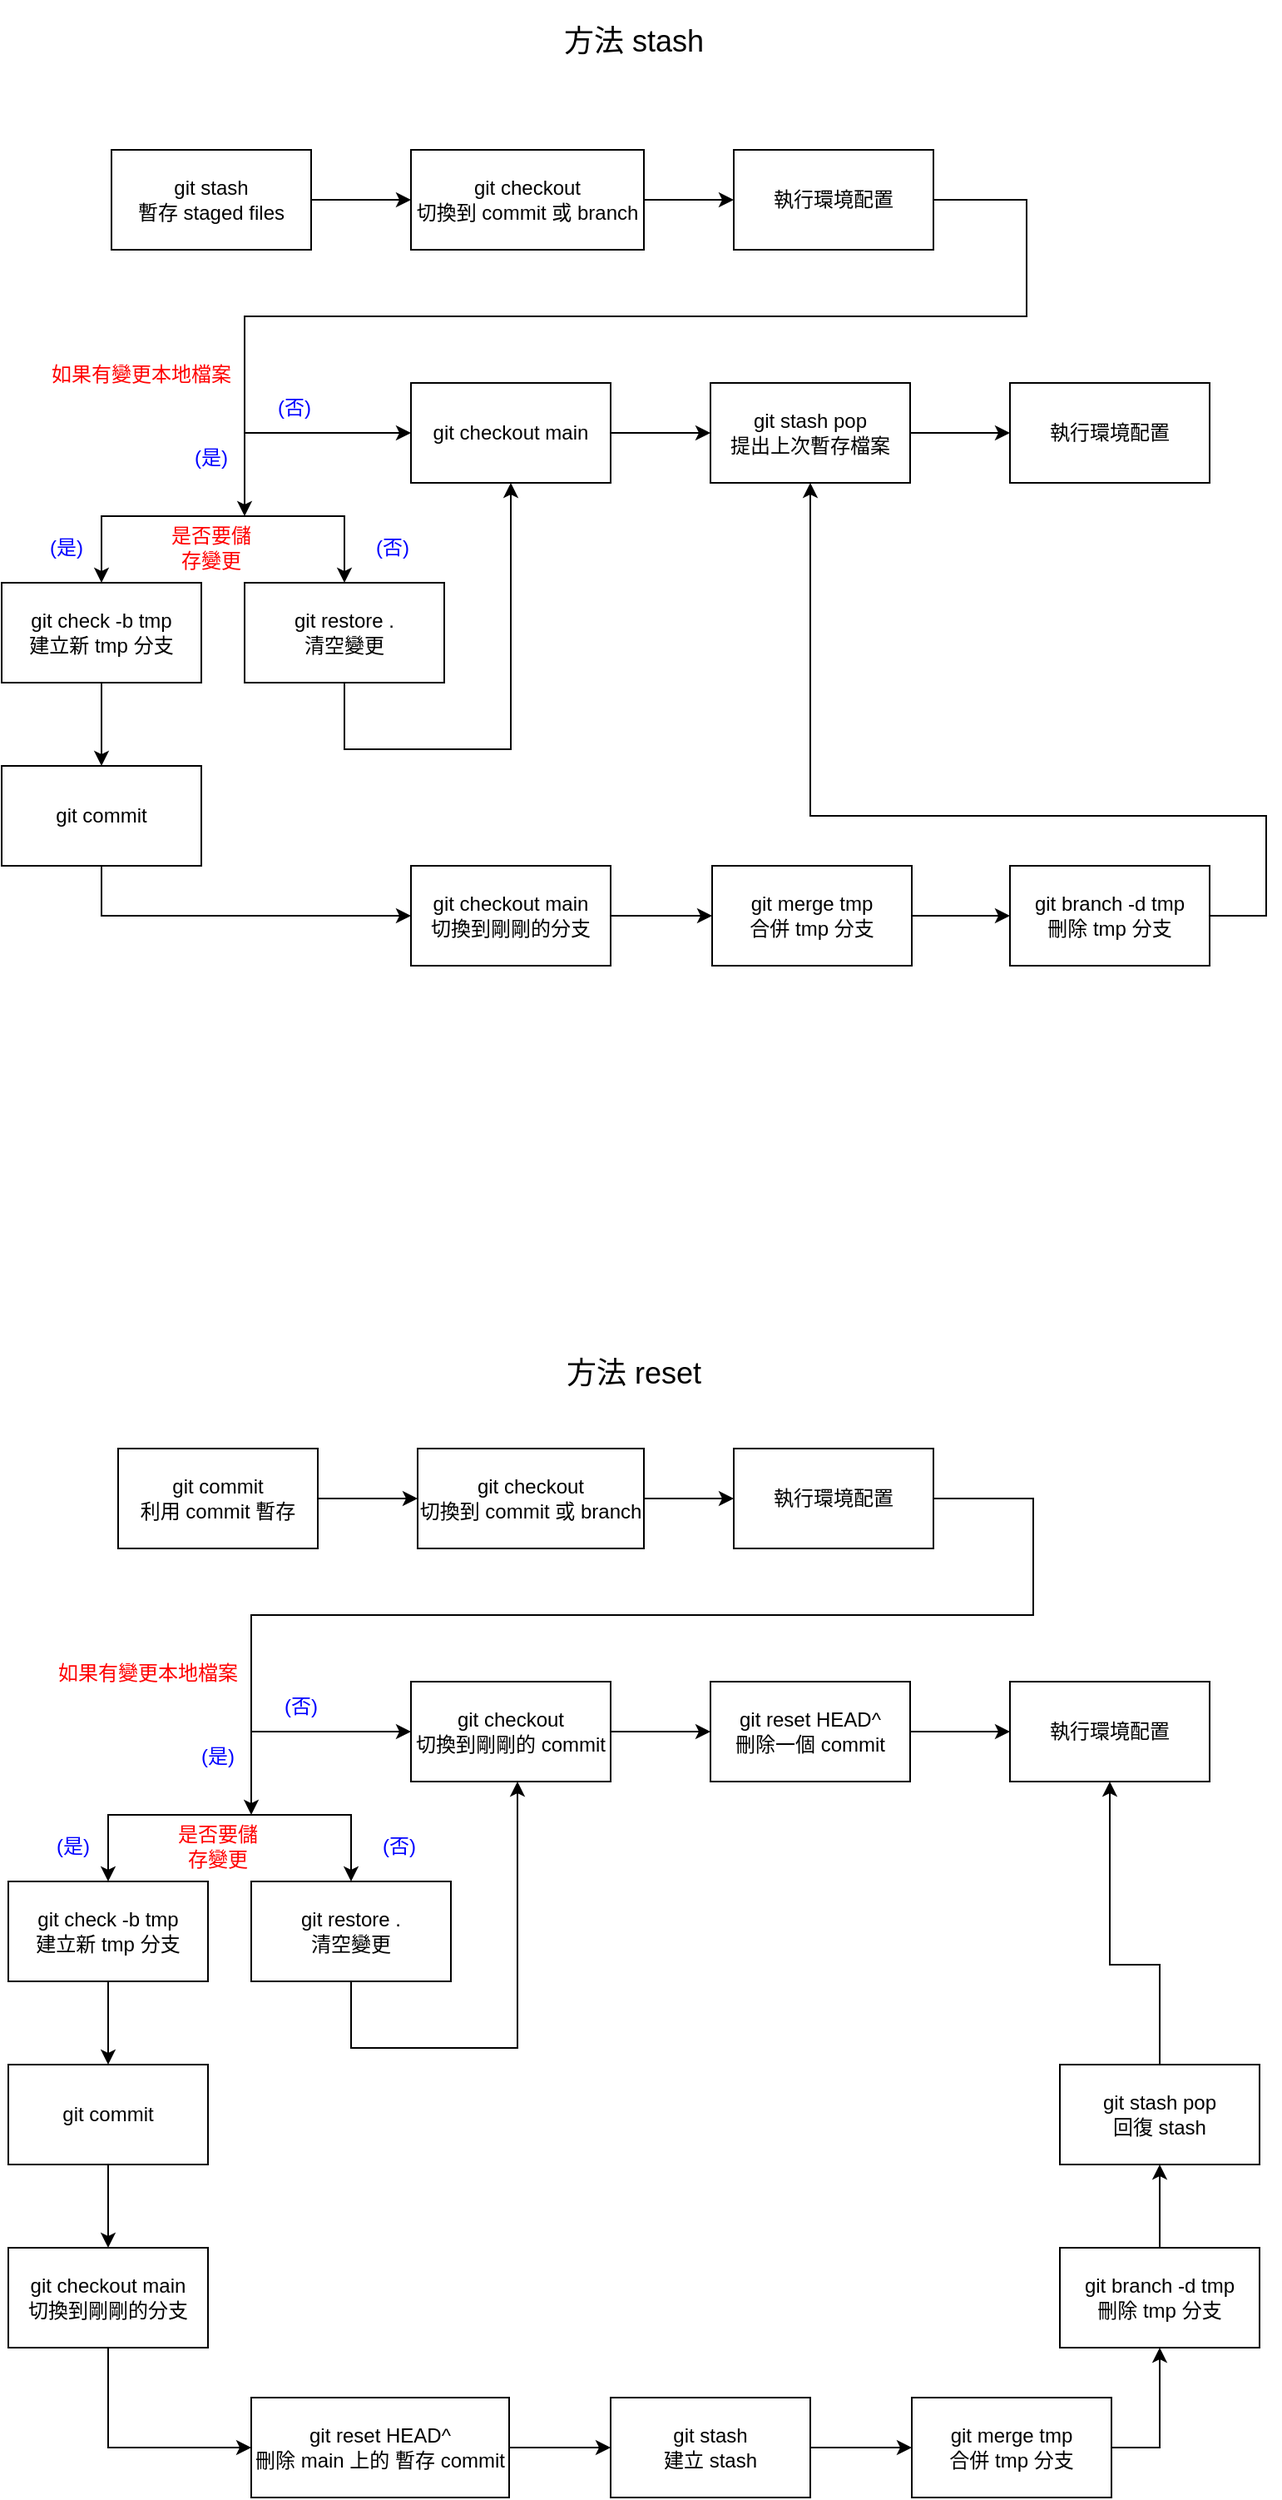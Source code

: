 <mxfile version="24.6.1" type="device">
  <diagram id="C5RBs43oDa-KdzZeNtuy" name="Page-1">
    <mxGraphModel dx="1292" dy="974" grid="1" gridSize="10" guides="1" tooltips="1" connect="1" arrows="1" fold="1" page="1" pageScale="1" pageWidth="827" pageHeight="1169" math="0" shadow="0">
      <root>
        <mxCell id="WIyWlLk6GJQsqaUBKTNV-0" />
        <mxCell id="WIyWlLk6GJQsqaUBKTNV-1" parent="WIyWlLk6GJQsqaUBKTNV-0" />
        <mxCell id="qXbqn0QrzcKyMqXNzE_A-0" value="git stash&lt;div&gt;暫存 staged files&lt;/div&gt;" style="rounded=0;whiteSpace=wrap;html=1;" parent="WIyWlLk6GJQsqaUBKTNV-1" vertex="1">
          <mxGeometry x="100" y="120" width="120" height="60" as="geometry" />
        </mxCell>
        <mxCell id="qXbqn0QrzcKyMqXNzE_A-1" value="git checkout&lt;div&gt;切換到 commit 或 branch&lt;/div&gt;" style="rounded=0;whiteSpace=wrap;html=1;" parent="WIyWlLk6GJQsqaUBKTNV-1" vertex="1">
          <mxGeometry x="280" y="120" width="140" height="60" as="geometry" />
        </mxCell>
        <mxCell id="qXbqn0QrzcKyMqXNzE_A-2" value="執行環境配置" style="rounded=0;whiteSpace=wrap;html=1;" parent="WIyWlLk6GJQsqaUBKTNV-1" vertex="1">
          <mxGeometry x="474" y="120" width="120" height="60" as="geometry" />
        </mxCell>
        <mxCell id="qXbqn0QrzcKyMqXNzE_A-3" value="" style="endArrow=classic;html=1;rounded=0;exitX=1;exitY=0.5;exitDx=0;exitDy=0;entryX=0;entryY=0.5;entryDx=0;entryDy=0;" parent="WIyWlLk6GJQsqaUBKTNV-1" source="qXbqn0QrzcKyMqXNzE_A-0" target="qXbqn0QrzcKyMqXNzE_A-1" edge="1">
          <mxGeometry width="50" height="50" relative="1" as="geometry">
            <mxPoint x="260" y="280" as="sourcePoint" />
            <mxPoint x="310" y="230" as="targetPoint" />
          </mxGeometry>
        </mxCell>
        <mxCell id="qXbqn0QrzcKyMqXNzE_A-4" value="" style="endArrow=classic;html=1;rounded=0;exitX=1;exitY=0.5;exitDx=0;exitDy=0;entryX=0;entryY=0.5;entryDx=0;entryDy=0;" parent="WIyWlLk6GJQsqaUBKTNV-1" source="qXbqn0QrzcKyMqXNzE_A-1" target="qXbqn0QrzcKyMqXNzE_A-2" edge="1">
          <mxGeometry width="50" height="50" relative="1" as="geometry">
            <mxPoint x="390" y="300" as="sourcePoint" />
            <mxPoint x="440" y="250" as="targetPoint" />
          </mxGeometry>
        </mxCell>
        <mxCell id="qXbqn0QrzcKyMqXNzE_A-5" value="" style="endArrow=classic;html=1;rounded=0;exitX=1;exitY=0.5;exitDx=0;exitDy=0;entryX=0;entryY=0.5;entryDx=0;entryDy=0;" parent="WIyWlLk6GJQsqaUBKTNV-1" source="qXbqn0QrzcKyMqXNzE_A-2" target="qXbqn0QrzcKyMqXNzE_A-6" edge="1">
          <mxGeometry width="50" height="50" relative="1" as="geometry">
            <mxPoint x="730" y="180" as="sourcePoint" />
            <mxPoint x="240" y="290" as="targetPoint" />
            <Array as="points">
              <mxPoint x="650" y="150" />
              <mxPoint x="650" y="220" />
              <mxPoint x="180" y="220" />
              <mxPoint x="180" y="290" />
            </Array>
          </mxGeometry>
        </mxCell>
        <mxCell id="qXbqn0QrzcKyMqXNzE_A-6" value="git checkout main" style="rounded=0;whiteSpace=wrap;html=1;" parent="WIyWlLk6GJQsqaUBKTNV-1" vertex="1">
          <mxGeometry x="280" y="260" width="120" height="60" as="geometry" />
        </mxCell>
        <mxCell id="qXbqn0QrzcKyMqXNzE_A-7" value="git stash pop&lt;div&gt;提出上次暫存檔案&lt;/div&gt;" style="rounded=0;whiteSpace=wrap;html=1;" parent="WIyWlLk6GJQsqaUBKTNV-1" vertex="1">
          <mxGeometry x="460" y="260" width="120" height="60" as="geometry" />
        </mxCell>
        <mxCell id="qXbqn0QrzcKyMqXNzE_A-8" value="" style="endArrow=classic;html=1;rounded=0;entryX=0;entryY=0.5;entryDx=0;entryDy=0;exitX=1;exitY=0.5;exitDx=0;exitDy=0;" parent="WIyWlLk6GJQsqaUBKTNV-1" source="qXbqn0QrzcKyMqXNzE_A-6" target="qXbqn0QrzcKyMqXNzE_A-7" edge="1">
          <mxGeometry width="50" height="50" relative="1" as="geometry">
            <mxPoint x="330" y="410" as="sourcePoint" />
            <mxPoint x="380" y="360" as="targetPoint" />
          </mxGeometry>
        </mxCell>
        <mxCell id="qXbqn0QrzcKyMqXNzE_A-9" value="執行環境配置" style="rounded=0;whiteSpace=wrap;html=1;" parent="WIyWlLk6GJQsqaUBKTNV-1" vertex="1">
          <mxGeometry x="640" y="260" width="120" height="60" as="geometry" />
        </mxCell>
        <mxCell id="qXbqn0QrzcKyMqXNzE_A-11" value="" style="endArrow=classic;html=1;rounded=0;entryX=0;entryY=0.5;entryDx=0;entryDy=0;exitX=1;exitY=0.5;exitDx=0;exitDy=0;" parent="WIyWlLk6GJQsqaUBKTNV-1" source="qXbqn0QrzcKyMqXNzE_A-7" target="qXbqn0QrzcKyMqXNzE_A-9" edge="1">
          <mxGeometry width="50" height="50" relative="1" as="geometry">
            <mxPoint x="510" y="460" as="sourcePoint" />
            <mxPoint x="560" y="410" as="targetPoint" />
          </mxGeometry>
        </mxCell>
        <mxCell id="qXbqn0QrzcKyMqXNzE_A-12" value="git commit&lt;div&gt;利用 commit 暫存&lt;/div&gt;" style="rounded=0;whiteSpace=wrap;html=1;" parent="WIyWlLk6GJQsqaUBKTNV-1" vertex="1">
          <mxGeometry x="104" y="900" width="120" height="60" as="geometry" />
        </mxCell>
        <mxCell id="qXbqn0QrzcKyMqXNzE_A-13" value="git checkout&lt;div&gt;切換到 commit 或 branch&lt;/div&gt;" style="rounded=0;whiteSpace=wrap;html=1;" parent="WIyWlLk6GJQsqaUBKTNV-1" vertex="1">
          <mxGeometry x="284" y="900" width="136" height="60" as="geometry" />
        </mxCell>
        <mxCell id="qXbqn0QrzcKyMqXNzE_A-14" value="執行環境配置" style="rounded=0;whiteSpace=wrap;html=1;" parent="WIyWlLk6GJQsqaUBKTNV-1" vertex="1">
          <mxGeometry x="474" y="900" width="120" height="60" as="geometry" />
        </mxCell>
        <mxCell id="qXbqn0QrzcKyMqXNzE_A-15" value="" style="endArrow=classic;html=1;rounded=0;exitX=1;exitY=0.5;exitDx=0;exitDy=0;entryX=0;entryY=0.5;entryDx=0;entryDy=0;" parent="WIyWlLk6GJQsqaUBKTNV-1" source="qXbqn0QrzcKyMqXNzE_A-12" target="qXbqn0QrzcKyMqXNzE_A-13" edge="1">
          <mxGeometry width="50" height="50" relative="1" as="geometry">
            <mxPoint x="264" y="1060" as="sourcePoint" />
            <mxPoint x="314" y="1010" as="targetPoint" />
          </mxGeometry>
        </mxCell>
        <mxCell id="qXbqn0QrzcKyMqXNzE_A-16" value="" style="endArrow=classic;html=1;rounded=0;exitX=1;exitY=0.5;exitDx=0;exitDy=0;entryX=0;entryY=0.5;entryDx=0;entryDy=0;" parent="WIyWlLk6GJQsqaUBKTNV-1" source="qXbqn0QrzcKyMqXNzE_A-13" target="qXbqn0QrzcKyMqXNzE_A-14" edge="1">
          <mxGeometry width="50" height="50" relative="1" as="geometry">
            <mxPoint x="394" y="1080" as="sourcePoint" />
            <mxPoint x="444" y="1030" as="targetPoint" />
          </mxGeometry>
        </mxCell>
        <mxCell id="qXbqn0QrzcKyMqXNzE_A-17" value="" style="endArrow=classic;html=1;rounded=0;exitX=1;exitY=0.5;exitDx=0;exitDy=0;entryX=0;entryY=0.5;entryDx=0;entryDy=0;" parent="WIyWlLk6GJQsqaUBKTNV-1" source="qXbqn0QrzcKyMqXNzE_A-14" target="qXbqn0QrzcKyMqXNzE_A-18" edge="1">
          <mxGeometry width="50" height="50" relative="1" as="geometry">
            <mxPoint x="734" y="960" as="sourcePoint" />
            <mxPoint x="244" y="1070" as="targetPoint" />
            <Array as="points">
              <mxPoint x="654" y="930" />
              <mxPoint x="654" y="1000" />
              <mxPoint x="184" y="1000" />
              <mxPoint x="184" y="1070" />
            </Array>
          </mxGeometry>
        </mxCell>
        <mxCell id="qXbqn0QrzcKyMqXNzE_A-18" value="git checkout&lt;div&gt;切換到剛剛的 commit&lt;/div&gt;" style="rounded=0;whiteSpace=wrap;html=1;" parent="WIyWlLk6GJQsqaUBKTNV-1" vertex="1">
          <mxGeometry x="280" y="1040" width="120" height="60" as="geometry" />
        </mxCell>
        <mxCell id="qXbqn0QrzcKyMqXNzE_A-19" value="git reset HEAD^&lt;div&gt;刪除一個 commit&lt;/div&gt;" style="rounded=0;whiteSpace=wrap;html=1;" parent="WIyWlLk6GJQsqaUBKTNV-1" vertex="1">
          <mxGeometry x="460" y="1040" width="120" height="60" as="geometry" />
        </mxCell>
        <mxCell id="qXbqn0QrzcKyMqXNzE_A-20" value="" style="endArrow=classic;html=1;rounded=0;entryX=0;entryY=0.5;entryDx=0;entryDy=0;exitX=1;exitY=0.5;exitDx=0;exitDy=0;" parent="WIyWlLk6GJQsqaUBKTNV-1" source="qXbqn0QrzcKyMqXNzE_A-18" target="qXbqn0QrzcKyMqXNzE_A-19" edge="1">
          <mxGeometry width="50" height="50" relative="1" as="geometry">
            <mxPoint x="330" y="1190" as="sourcePoint" />
            <mxPoint x="380" y="1140" as="targetPoint" />
          </mxGeometry>
        </mxCell>
        <mxCell id="qXbqn0QrzcKyMqXNzE_A-21" value="執行環境配置" style="rounded=0;whiteSpace=wrap;html=1;" parent="WIyWlLk6GJQsqaUBKTNV-1" vertex="1">
          <mxGeometry x="640" y="1040" width="120" height="60" as="geometry" />
        </mxCell>
        <mxCell id="qXbqn0QrzcKyMqXNzE_A-22" value="" style="endArrow=classic;html=1;rounded=0;entryX=0;entryY=0.5;entryDx=0;entryDy=0;exitX=1;exitY=0.5;exitDx=0;exitDy=0;" parent="WIyWlLk6GJQsqaUBKTNV-1" source="qXbqn0QrzcKyMqXNzE_A-19" target="qXbqn0QrzcKyMqXNzE_A-21" edge="1">
          <mxGeometry width="50" height="50" relative="1" as="geometry">
            <mxPoint x="510" y="1240" as="sourcePoint" />
            <mxPoint x="560" y="1190" as="targetPoint" />
          </mxGeometry>
        </mxCell>
        <mxCell id="qXbqn0QrzcKyMqXNzE_A-23" value="&lt;font style=&quot;font-size: 18px;&quot;&gt;方法 stash&lt;/font&gt;" style="text;html=1;align=center;verticalAlign=middle;whiteSpace=wrap;rounded=0;strokeColor=none;fillColor=none;" parent="WIyWlLk6GJQsqaUBKTNV-1" vertex="1">
          <mxGeometry x="361" y="30" width="106" height="50" as="geometry" />
        </mxCell>
        <mxCell id="qXbqn0QrzcKyMqXNzE_A-24" value="&lt;font style=&quot;font-size: 18px;&quot;&gt;方法 reset&lt;/font&gt;" style="text;html=1;align=center;verticalAlign=middle;whiteSpace=wrap;rounded=0;" parent="WIyWlLk6GJQsqaUBKTNV-1" vertex="1">
          <mxGeometry x="361" y="830" width="106" height="50" as="geometry" />
        </mxCell>
        <mxCell id="Upapt6hIA22Yp-ydSVaY-0" value="" style="endArrow=classic;html=1;rounded=0;entryX=0.5;entryY=0;entryDx=0;entryDy=0;" parent="WIyWlLk6GJQsqaUBKTNV-1" edge="1">
          <mxGeometry width="50" height="50" relative="1" as="geometry">
            <mxPoint x="180" y="290" as="sourcePoint" />
            <mxPoint x="180" y="340" as="targetPoint" />
          </mxGeometry>
        </mxCell>
        <mxCell id="Upapt6hIA22Yp-ydSVaY-1" value="&lt;font color=&quot;#ff0000&quot;&gt;如果有變更本地檔案&lt;/font&gt;" style="text;html=1;align=center;verticalAlign=middle;whiteSpace=wrap;rounded=0;" parent="WIyWlLk6GJQsqaUBKTNV-1" vertex="1">
          <mxGeometry x="56" y="240" width="124" height="30" as="geometry" />
        </mxCell>
        <mxCell id="Upapt6hIA22Yp-ydSVaY-2" value="&lt;font color=&quot;#0000ff&quot;&gt;(否)&lt;/font&gt;" style="text;html=1;align=center;verticalAlign=middle;whiteSpace=wrap;rounded=0;" parent="WIyWlLk6GJQsqaUBKTNV-1" vertex="1">
          <mxGeometry x="180" y="260" width="60" height="30" as="geometry" />
        </mxCell>
        <mxCell id="Upapt6hIA22Yp-ydSVaY-3" value="&lt;font color=&quot;#0000ff&quot;&gt;(是)&lt;/font&gt;" style="text;html=1;align=center;verticalAlign=middle;whiteSpace=wrap;rounded=0;" parent="WIyWlLk6GJQsqaUBKTNV-1" vertex="1">
          <mxGeometry x="130" y="290" width="60" height="30" as="geometry" />
        </mxCell>
        <mxCell id="Upapt6hIA22Yp-ydSVaY-5" value="" style="endArrow=classic;startArrow=classic;html=1;rounded=0;exitX=0.5;exitY=0;exitDx=0;exitDy=0;entryX=0.5;entryY=0;entryDx=0;entryDy=0;" parent="WIyWlLk6GJQsqaUBKTNV-1" source="Upapt6hIA22Yp-ydSVaY-14" target="Upapt6hIA22Yp-ydSVaY-12" edge="1">
          <mxGeometry width="50" height="50" relative="1" as="geometry">
            <mxPoint x="90" y="380" as="sourcePoint" />
            <mxPoint x="231" y="380" as="targetPoint" />
            <Array as="points">
              <mxPoint x="94" y="340" />
              <mxPoint x="240" y="340" />
            </Array>
          </mxGeometry>
        </mxCell>
        <mxCell id="Upapt6hIA22Yp-ydSVaY-6" value="&lt;font color=&quot;#ff0000&quot;&gt;是否要儲存變更&lt;/font&gt;" style="text;html=1;align=center;verticalAlign=middle;whiteSpace=wrap;rounded=0;" parent="WIyWlLk6GJQsqaUBKTNV-1" vertex="1">
          <mxGeometry x="130" y="344" width="60" height="30" as="geometry" />
        </mxCell>
        <mxCell id="Upapt6hIA22Yp-ydSVaY-7" value="&lt;font color=&quot;#0000ff&quot;&gt;(是)&lt;/font&gt;" style="text;html=1;align=center;verticalAlign=middle;whiteSpace=wrap;rounded=0;" parent="WIyWlLk6GJQsqaUBKTNV-1" vertex="1">
          <mxGeometry x="43" y="344" width="60" height="30" as="geometry" />
        </mxCell>
        <mxCell id="Upapt6hIA22Yp-ydSVaY-8" value="&lt;font color=&quot;#0000ff&quot;&gt;(否)&lt;/font&gt;" style="text;html=1;align=center;verticalAlign=middle;whiteSpace=wrap;rounded=0;" parent="WIyWlLk6GJQsqaUBKTNV-1" vertex="1">
          <mxGeometry x="239" y="344" width="60" height="30" as="geometry" />
        </mxCell>
        <mxCell id="Upapt6hIA22Yp-ydSVaY-12" value="git restore .&lt;div&gt;清空變更&lt;br&gt;&lt;/div&gt;" style="rounded=0;whiteSpace=wrap;html=1;" parent="WIyWlLk6GJQsqaUBKTNV-1" vertex="1">
          <mxGeometry x="180" y="380" width="120" height="60" as="geometry" />
        </mxCell>
        <mxCell id="Upapt6hIA22Yp-ydSVaY-13" value="" style="endArrow=classic;html=1;rounded=0;exitX=0.5;exitY=1;exitDx=0;exitDy=0;entryX=0.5;entryY=1;entryDx=0;entryDy=0;" parent="WIyWlLk6GJQsqaUBKTNV-1" source="Upapt6hIA22Yp-ydSVaY-12" target="qXbqn0QrzcKyMqXNzE_A-6" edge="1">
          <mxGeometry width="50" height="50" relative="1" as="geometry">
            <mxPoint x="316" y="440" as="sourcePoint" />
            <mxPoint x="366" y="390" as="targetPoint" />
            <Array as="points">
              <mxPoint x="240" y="480" />
              <mxPoint x="340" y="480" />
            </Array>
          </mxGeometry>
        </mxCell>
        <mxCell id="Upapt6hIA22Yp-ydSVaY-14" value="git check -b tmp&lt;div&gt;建立新 tmp&amp;nbsp;&lt;span style=&quot;background-color: initial;&quot;&gt;分支&lt;/span&gt;&lt;/div&gt;" style="rounded=0;whiteSpace=wrap;html=1;" parent="WIyWlLk6GJQsqaUBKTNV-1" vertex="1">
          <mxGeometry x="34" y="380" width="120" height="60" as="geometry" />
        </mxCell>
        <mxCell id="Upapt6hIA22Yp-ydSVaY-15" value="git commit" style="rounded=0;whiteSpace=wrap;html=1;" parent="WIyWlLk6GJQsqaUBKTNV-1" vertex="1">
          <mxGeometry x="34" y="490" width="120" height="60" as="geometry" />
        </mxCell>
        <mxCell id="Upapt6hIA22Yp-ydSVaY-16" value="" style="endArrow=classic;html=1;rounded=0;exitX=0.5;exitY=1;exitDx=0;exitDy=0;entryX=0.5;entryY=0;entryDx=0;entryDy=0;" parent="WIyWlLk6GJQsqaUBKTNV-1" source="Upapt6hIA22Yp-ydSVaY-14" target="Upapt6hIA22Yp-ydSVaY-15" edge="1">
          <mxGeometry width="50" height="50" relative="1" as="geometry">
            <mxPoint x="264" y="580" as="sourcePoint" />
            <mxPoint x="314" y="530" as="targetPoint" />
          </mxGeometry>
        </mxCell>
        <mxCell id="Upapt6hIA22Yp-ydSVaY-17" value="" style="endArrow=classic;html=1;rounded=0;exitX=0.5;exitY=1;exitDx=0;exitDy=0;entryX=0;entryY=0.5;entryDx=0;entryDy=0;" parent="WIyWlLk6GJQsqaUBKTNV-1" source="Upapt6hIA22Yp-ydSVaY-15" target="Upapt6hIA22Yp-ydSVaY-18" edge="1">
          <mxGeometry width="50" height="50" relative="1" as="geometry">
            <mxPoint x="174" y="630" as="sourcePoint" />
            <mxPoint x="204" y="600" as="targetPoint" />
            <Array as="points">
              <mxPoint x="94" y="580" />
            </Array>
          </mxGeometry>
        </mxCell>
        <mxCell id="Upapt6hIA22Yp-ydSVaY-18" value="git checkout main&lt;div&gt;切換到剛剛的分支&lt;/div&gt;" style="rounded=0;whiteSpace=wrap;html=1;" parent="WIyWlLk6GJQsqaUBKTNV-1" vertex="1">
          <mxGeometry x="280" y="550" width="120" height="60" as="geometry" />
        </mxCell>
        <mxCell id="Upapt6hIA22Yp-ydSVaY-19" value="" style="endArrow=classic;html=1;rounded=0;exitX=1;exitY=0.5;exitDx=0;exitDy=0;entryX=0;entryY=0.5;entryDx=0;entryDy=0;" parent="WIyWlLk6GJQsqaUBKTNV-1" source="Upapt6hIA22Yp-ydSVaY-18" target="Upapt6hIA22Yp-ydSVaY-20" edge="1">
          <mxGeometry width="50" height="50" relative="1" as="geometry">
            <mxPoint x="420" y="450" as="sourcePoint" />
            <mxPoint x="470" y="400" as="targetPoint" />
          </mxGeometry>
        </mxCell>
        <mxCell id="Upapt6hIA22Yp-ydSVaY-20" value="git merge tmp&lt;div&gt;合併 tmp 分支&lt;/div&gt;" style="rounded=0;whiteSpace=wrap;html=1;" parent="WIyWlLk6GJQsqaUBKTNV-1" vertex="1">
          <mxGeometry x="461" y="550" width="120" height="60" as="geometry" />
        </mxCell>
        <mxCell id="Upapt6hIA22Yp-ydSVaY-21" value="git branch -d tmp&lt;div&gt;刪除 tmp 分支&lt;/div&gt;" style="rounded=0;whiteSpace=wrap;html=1;" parent="WIyWlLk6GJQsqaUBKTNV-1" vertex="1">
          <mxGeometry x="640" y="550" width="120" height="60" as="geometry" />
        </mxCell>
        <mxCell id="Upapt6hIA22Yp-ydSVaY-22" value="" style="endArrow=classic;html=1;rounded=0;exitX=1;exitY=0.5;exitDx=0;exitDy=0;entryX=0;entryY=0.5;entryDx=0;entryDy=0;" parent="WIyWlLk6GJQsqaUBKTNV-1" source="Upapt6hIA22Yp-ydSVaY-20" target="Upapt6hIA22Yp-ydSVaY-21" edge="1">
          <mxGeometry width="50" height="50" relative="1" as="geometry">
            <mxPoint x="574" y="530" as="sourcePoint" />
            <mxPoint x="624" y="480" as="targetPoint" />
          </mxGeometry>
        </mxCell>
        <mxCell id="SPRvki1wVS8PPTuHj-4d-0" value="" style="endArrow=classic;html=1;rounded=0;entryX=0.5;entryY=1;entryDx=0;entryDy=0;exitX=1;exitY=0.5;exitDx=0;exitDy=0;" parent="WIyWlLk6GJQsqaUBKTNV-1" source="Upapt6hIA22Yp-ydSVaY-21" target="qXbqn0QrzcKyMqXNzE_A-7" edge="1">
          <mxGeometry width="50" height="50" relative="1" as="geometry">
            <mxPoint x="564" y="440" as="sourcePoint" />
            <mxPoint x="614" y="390" as="targetPoint" />
            <Array as="points">
              <mxPoint x="794" y="580" />
              <mxPoint x="794" y="520" />
              <mxPoint x="520" y="520" />
            </Array>
          </mxGeometry>
        </mxCell>
        <mxCell id="qZ5NW17EvhFZIUSfwgQ3-0" value="" style="endArrow=classic;html=1;rounded=0;entryX=0.5;entryY=0;entryDx=0;entryDy=0;" edge="1" parent="WIyWlLk6GJQsqaUBKTNV-1">
          <mxGeometry width="50" height="50" relative="1" as="geometry">
            <mxPoint x="184" y="1070" as="sourcePoint" />
            <mxPoint x="184" y="1120" as="targetPoint" />
          </mxGeometry>
        </mxCell>
        <mxCell id="qZ5NW17EvhFZIUSfwgQ3-1" value="&lt;font color=&quot;#ff0000&quot;&gt;如果有變更本地檔案&lt;/font&gt;" style="text;html=1;align=center;verticalAlign=middle;whiteSpace=wrap;rounded=0;" vertex="1" parent="WIyWlLk6GJQsqaUBKTNV-1">
          <mxGeometry x="60" y="1020" width="124" height="30" as="geometry" />
        </mxCell>
        <mxCell id="qZ5NW17EvhFZIUSfwgQ3-2" value="&lt;font color=&quot;#0000ff&quot;&gt;(否)&lt;/font&gt;" style="text;html=1;align=center;verticalAlign=middle;whiteSpace=wrap;rounded=0;" vertex="1" parent="WIyWlLk6GJQsqaUBKTNV-1">
          <mxGeometry x="184" y="1040" width="60" height="30" as="geometry" />
        </mxCell>
        <mxCell id="qZ5NW17EvhFZIUSfwgQ3-3" value="&lt;font color=&quot;#0000ff&quot;&gt;(是)&lt;/font&gt;" style="text;html=1;align=center;verticalAlign=middle;whiteSpace=wrap;rounded=0;" vertex="1" parent="WIyWlLk6GJQsqaUBKTNV-1">
          <mxGeometry x="134" y="1070" width="60" height="30" as="geometry" />
        </mxCell>
        <mxCell id="qZ5NW17EvhFZIUSfwgQ3-4" value="" style="endArrow=classic;startArrow=classic;html=1;rounded=0;exitX=0.5;exitY=0;exitDx=0;exitDy=0;entryX=0.5;entryY=0;entryDx=0;entryDy=0;" edge="1" parent="WIyWlLk6GJQsqaUBKTNV-1" source="qZ5NW17EvhFZIUSfwgQ3-10" target="qZ5NW17EvhFZIUSfwgQ3-8">
          <mxGeometry width="50" height="50" relative="1" as="geometry">
            <mxPoint x="94" y="1160" as="sourcePoint" />
            <mxPoint x="235" y="1160" as="targetPoint" />
            <Array as="points">
              <mxPoint x="98" y="1120" />
              <mxPoint x="244" y="1120" />
            </Array>
          </mxGeometry>
        </mxCell>
        <mxCell id="qZ5NW17EvhFZIUSfwgQ3-5" value="&lt;font color=&quot;#ff0000&quot;&gt;是否要儲存變更&lt;/font&gt;" style="text;html=1;align=center;verticalAlign=middle;whiteSpace=wrap;rounded=0;" vertex="1" parent="WIyWlLk6GJQsqaUBKTNV-1">
          <mxGeometry x="134" y="1124" width="60" height="30" as="geometry" />
        </mxCell>
        <mxCell id="qZ5NW17EvhFZIUSfwgQ3-6" value="&lt;font color=&quot;#0000ff&quot;&gt;(是)&lt;/font&gt;" style="text;html=1;align=center;verticalAlign=middle;whiteSpace=wrap;rounded=0;" vertex="1" parent="WIyWlLk6GJQsqaUBKTNV-1">
          <mxGeometry x="47" y="1124" width="60" height="30" as="geometry" />
        </mxCell>
        <mxCell id="qZ5NW17EvhFZIUSfwgQ3-7" value="&lt;font color=&quot;#0000ff&quot;&gt;(否)&lt;/font&gt;" style="text;html=1;align=center;verticalAlign=middle;whiteSpace=wrap;rounded=0;" vertex="1" parent="WIyWlLk6GJQsqaUBKTNV-1">
          <mxGeometry x="243" y="1124" width="60" height="30" as="geometry" />
        </mxCell>
        <mxCell id="qZ5NW17EvhFZIUSfwgQ3-8" value="git restore .&lt;div&gt;清空變更&lt;/div&gt;" style="rounded=0;whiteSpace=wrap;html=1;" vertex="1" parent="WIyWlLk6GJQsqaUBKTNV-1">
          <mxGeometry x="184" y="1160" width="120" height="60" as="geometry" />
        </mxCell>
        <mxCell id="qZ5NW17EvhFZIUSfwgQ3-9" value="" style="endArrow=classic;html=1;rounded=0;exitX=0.5;exitY=1;exitDx=0;exitDy=0;entryX=0.5;entryY=1;entryDx=0;entryDy=0;" edge="1" parent="WIyWlLk6GJQsqaUBKTNV-1" source="qZ5NW17EvhFZIUSfwgQ3-8">
          <mxGeometry width="50" height="50" relative="1" as="geometry">
            <mxPoint x="320" y="1220" as="sourcePoint" />
            <mxPoint x="344" y="1100" as="targetPoint" />
            <Array as="points">
              <mxPoint x="244" y="1260" />
              <mxPoint x="344" y="1260" />
            </Array>
          </mxGeometry>
        </mxCell>
        <mxCell id="qZ5NW17EvhFZIUSfwgQ3-10" value="git check -b tmp&lt;div&gt;建立新 tmp&amp;nbsp;&lt;span style=&quot;background-color: initial;&quot;&gt;分支&lt;/span&gt;&lt;/div&gt;" style="rounded=0;whiteSpace=wrap;html=1;" vertex="1" parent="WIyWlLk6GJQsqaUBKTNV-1">
          <mxGeometry x="38" y="1160" width="120" height="60" as="geometry" />
        </mxCell>
        <mxCell id="qZ5NW17EvhFZIUSfwgQ3-11" value="" style="endArrow=classic;html=1;rounded=0;exitX=0.5;exitY=1;exitDx=0;exitDy=0;entryX=0.5;entryY=0;entryDx=0;entryDy=0;" edge="1" parent="WIyWlLk6GJQsqaUBKTNV-1" source="qZ5NW17EvhFZIUSfwgQ3-10" target="qZ5NW17EvhFZIUSfwgQ3-12">
          <mxGeometry width="50" height="50" relative="1" as="geometry">
            <mxPoint x="268" y="1360" as="sourcePoint" />
            <mxPoint x="98" y="1270" as="targetPoint" />
          </mxGeometry>
        </mxCell>
        <mxCell id="qZ5NW17EvhFZIUSfwgQ3-12" value="git commit" style="rounded=0;whiteSpace=wrap;html=1;" vertex="1" parent="WIyWlLk6GJQsqaUBKTNV-1">
          <mxGeometry x="38" y="1270" width="120" height="60" as="geometry" />
        </mxCell>
        <mxCell id="qZ5NW17EvhFZIUSfwgQ3-13" value="" style="endArrow=classic;html=1;rounded=0;exitX=0.5;exitY=1;exitDx=0;exitDy=0;entryX=0.5;entryY=0;entryDx=0;entryDy=0;" edge="1" parent="WIyWlLk6GJQsqaUBKTNV-1" source="qZ5NW17EvhFZIUSfwgQ3-12" target="qZ5NW17EvhFZIUSfwgQ3-14">
          <mxGeometry width="50" height="50" relative="1" as="geometry">
            <mxPoint x="178" y="1410" as="sourcePoint" />
            <mxPoint x="208" y="1380" as="targetPoint" />
            <Array as="points">
              <mxPoint x="98" y="1360" />
            </Array>
          </mxGeometry>
        </mxCell>
        <mxCell id="qZ5NW17EvhFZIUSfwgQ3-14" value="git checkout main&lt;div&gt;切換到剛剛的分支&lt;/div&gt;" style="rounded=0;whiteSpace=wrap;html=1;" vertex="1" parent="WIyWlLk6GJQsqaUBKTNV-1">
          <mxGeometry x="38" y="1380" width="120" height="60" as="geometry" />
        </mxCell>
        <mxCell id="qZ5NW17EvhFZIUSfwgQ3-15" value="" style="endArrow=classic;html=1;rounded=0;exitX=0.5;exitY=1;exitDx=0;exitDy=0;entryX=0;entryY=0.5;entryDx=0;entryDy=0;" edge="1" parent="WIyWlLk6GJQsqaUBKTNV-1" source="qZ5NW17EvhFZIUSfwgQ3-14" target="qZ5NW17EvhFZIUSfwgQ3-16">
          <mxGeometry width="50" height="50" relative="1" as="geometry">
            <mxPoint x="424" y="1230" as="sourcePoint" />
            <mxPoint x="474" y="1180" as="targetPoint" />
            <Array as="points">
              <mxPoint x="98" y="1500" />
            </Array>
          </mxGeometry>
        </mxCell>
        <mxCell id="qZ5NW17EvhFZIUSfwgQ3-16" value="git reset HEAD^&lt;div&gt;刪除 main 上的 暫存 commit&lt;/div&gt;" style="rounded=0;whiteSpace=wrap;html=1;" vertex="1" parent="WIyWlLk6GJQsqaUBKTNV-1">
          <mxGeometry x="184" y="1470" width="155" height="60" as="geometry" />
        </mxCell>
        <mxCell id="qZ5NW17EvhFZIUSfwgQ3-17" value="git branch -d tmp&lt;div&gt;刪除 tmp 分支&lt;/div&gt;" style="rounded=0;whiteSpace=wrap;html=1;" vertex="1" parent="WIyWlLk6GJQsqaUBKTNV-1">
          <mxGeometry x="670" y="1380" width="120" height="60" as="geometry" />
        </mxCell>
        <mxCell id="qZ5NW17EvhFZIUSfwgQ3-19" value="git stash&lt;div&gt;建立 stash&lt;/div&gt;" style="rounded=0;whiteSpace=wrap;html=1;" vertex="1" parent="WIyWlLk6GJQsqaUBKTNV-1">
          <mxGeometry x="400" y="1470" width="120" height="60" as="geometry" />
        </mxCell>
        <mxCell id="qZ5NW17EvhFZIUSfwgQ3-20" value="" style="endArrow=classic;html=1;rounded=0;exitX=1;exitY=0.5;exitDx=0;exitDy=0;entryX=0;entryY=0.5;entryDx=0;entryDy=0;" edge="1" parent="WIyWlLk6GJQsqaUBKTNV-1" source="qZ5NW17EvhFZIUSfwgQ3-16" target="qZ5NW17EvhFZIUSfwgQ3-19">
          <mxGeometry width="50" height="50" relative="1" as="geometry">
            <mxPoint x="560" y="1320" as="sourcePoint" />
            <mxPoint x="610" y="1270" as="targetPoint" />
          </mxGeometry>
        </mxCell>
        <mxCell id="qZ5NW17EvhFZIUSfwgQ3-21" value="git merge tmp&lt;div&gt;合併 tmp 分支&lt;/div&gt;" style="rounded=0;whiteSpace=wrap;html=1;" vertex="1" parent="WIyWlLk6GJQsqaUBKTNV-1">
          <mxGeometry x="581" y="1470" width="120" height="60" as="geometry" />
        </mxCell>
        <mxCell id="qZ5NW17EvhFZIUSfwgQ3-22" value="" style="endArrow=classic;html=1;rounded=0;exitX=1;exitY=0.5;exitDx=0;exitDy=0;entryX=0;entryY=0.5;entryDx=0;entryDy=0;" edge="1" parent="WIyWlLk6GJQsqaUBKTNV-1" source="qZ5NW17EvhFZIUSfwgQ3-19" target="qZ5NW17EvhFZIUSfwgQ3-21">
          <mxGeometry width="50" height="50" relative="1" as="geometry">
            <mxPoint x="550" y="1420" as="sourcePoint" />
            <mxPoint x="600" y="1370" as="targetPoint" />
          </mxGeometry>
        </mxCell>
        <mxCell id="qZ5NW17EvhFZIUSfwgQ3-23" value="git stash pop&lt;div&gt;回復 stash&lt;/div&gt;" style="rounded=0;whiteSpace=wrap;html=1;" vertex="1" parent="WIyWlLk6GJQsqaUBKTNV-1">
          <mxGeometry x="670" y="1270" width="120" height="60" as="geometry" />
        </mxCell>
        <mxCell id="qZ5NW17EvhFZIUSfwgQ3-24" value="" style="endArrow=classic;html=1;rounded=0;exitX=1;exitY=0.5;exitDx=0;exitDy=0;entryX=0.5;entryY=1;entryDx=0;entryDy=0;" edge="1" parent="WIyWlLk6GJQsqaUBKTNV-1" source="qZ5NW17EvhFZIUSfwgQ3-21" target="qZ5NW17EvhFZIUSfwgQ3-17">
          <mxGeometry width="50" height="50" relative="1" as="geometry">
            <mxPoint x="750" y="1530" as="sourcePoint" />
            <mxPoint x="800" y="1480" as="targetPoint" />
            <Array as="points">
              <mxPoint x="730" y="1500" />
            </Array>
          </mxGeometry>
        </mxCell>
        <mxCell id="qZ5NW17EvhFZIUSfwgQ3-25" value="" style="endArrow=classic;html=1;rounded=0;exitX=0.5;exitY=0;exitDx=0;exitDy=0;entryX=0.5;entryY=1;entryDx=0;entryDy=0;" edge="1" parent="WIyWlLk6GJQsqaUBKTNV-1" source="qZ5NW17EvhFZIUSfwgQ3-17" target="qZ5NW17EvhFZIUSfwgQ3-23">
          <mxGeometry width="50" height="50" relative="1" as="geometry">
            <mxPoint x="590" y="1390" as="sourcePoint" />
            <mxPoint x="640" y="1340" as="targetPoint" />
          </mxGeometry>
        </mxCell>
        <mxCell id="qZ5NW17EvhFZIUSfwgQ3-26" value="" style="endArrow=classic;html=1;rounded=0;entryX=0.5;entryY=1;entryDx=0;entryDy=0;exitX=0.5;exitY=0;exitDx=0;exitDy=0;" edge="1" parent="WIyWlLk6GJQsqaUBKTNV-1" source="qZ5NW17EvhFZIUSfwgQ3-23" target="qXbqn0QrzcKyMqXNzE_A-21">
          <mxGeometry width="50" height="50" relative="1" as="geometry">
            <mxPoint x="660" y="1200" as="sourcePoint" />
            <mxPoint x="710" y="1150" as="targetPoint" />
            <Array as="points">
              <mxPoint x="730" y="1210" />
              <mxPoint x="700" y="1210" />
            </Array>
          </mxGeometry>
        </mxCell>
      </root>
    </mxGraphModel>
  </diagram>
</mxfile>

